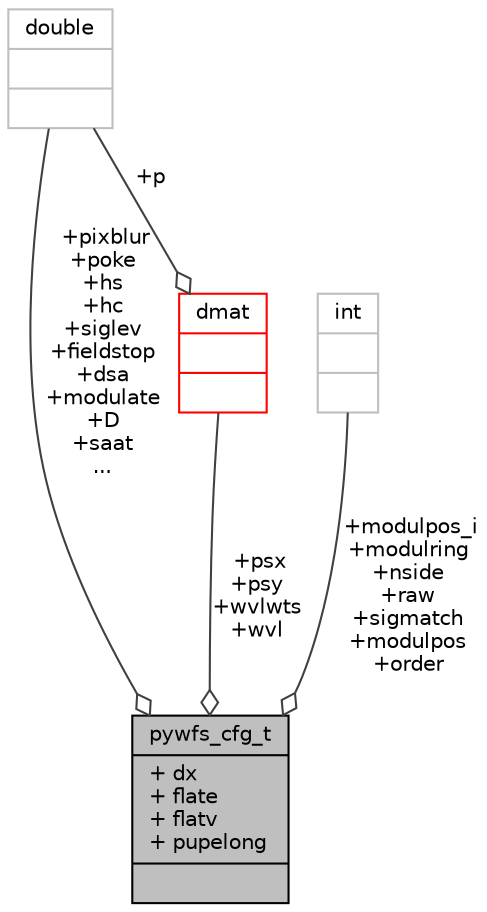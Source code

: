 digraph "pywfs_cfg_t"
{
 // INTERACTIVE_SVG=YES
  bgcolor="transparent";
  edge [fontname="Helvetica",fontsize="10",labelfontname="Helvetica",labelfontsize="10"];
  node [fontname="Helvetica",fontsize="10",shape=record];
  Node1 [label="{pywfs_cfg_t\n|+ dx\l+ flate\l+ flatv\l+ pupelong\l|}",height=0.2,width=0.4,color="black", fillcolor="grey75", style="filled", fontcolor="black"];
  Node2 -> Node1 [color="grey25",fontsize="10",style="solid",label=" +pixblur\n+poke\n+hs\n+hc\n+siglev\n+fieldstop\n+dsa\n+modulate\n+D\n+saat\n..." ,arrowhead="odiamond",fontname="Helvetica"];
  Node2 [label="{double\n||}",height=0.2,width=0.4,color="grey75"];
  Node3 -> Node1 [color="grey25",fontsize="10",style="solid",label=" +modulpos_i\n+modulring\n+nside\n+raw\n+sigmatch\n+modulpos\n+order" ,arrowhead="odiamond",fontname="Helvetica"];
  Node3 [label="{int\n||}",height=0.2,width=0.4,color="grey75"];
  Node4 -> Node1 [color="grey25",fontsize="10",style="solid",label=" +psx\n+psy\n+wvlwts\n+wvl" ,arrowhead="odiamond",fontname="Helvetica"];
  Node4 [label="{dmat\n||}",height=0.2,width=0.4,color="red",URL="$structdmat.html"];
  Node2 -> Node4 [color="grey25",fontsize="10",style="solid",label=" +p" ,arrowhead="odiamond",fontname="Helvetica"];
}
